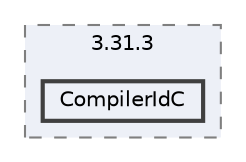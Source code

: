 digraph "googletest/build/CMakeFiles/3.31.3/CompilerIdC"
{
 // LATEX_PDF_SIZE
  bgcolor="transparent";
  edge [fontname=Helvetica,fontsize=10,labelfontname=Helvetica,labelfontsize=10];
  node [fontname=Helvetica,fontsize=10,shape=box,height=0.2,width=0.4];
  compound=true
  subgraph clusterdir_75027cdb96e373ff424112f095aea08e {
    graph [ bgcolor="#edf0f7", pencolor="grey50", label="3.31.3", fontname=Helvetica,fontsize=10 style="filled,dashed", URL="dir_75027cdb96e373ff424112f095aea08e.html",tooltip=""]
  dir_e945a539070074ab0f458e2bc9854615 [label="CompilerIdC", fillcolor="#edf0f7", color="grey25", style="filled,bold", URL="dir_e945a539070074ab0f458e2bc9854615.html",tooltip=""];
  }
}
